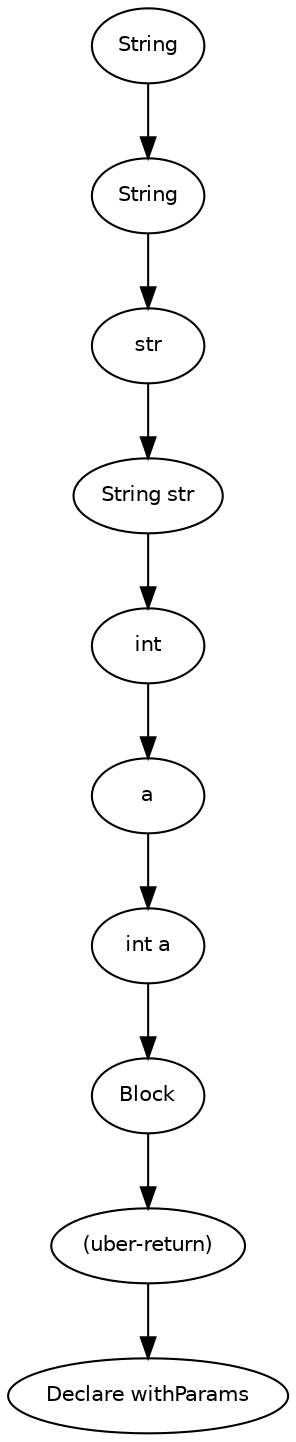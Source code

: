 digraph withParams {
  9 [
    label = a,
    fontname = Helvetica,
    fontsize = 10
  ];
  8 [
    label = int,
    fontname = Helvetica,
    fontsize = 10
  ];
  7 [
    label = "int a",
    fontname = Helvetica,
    fontsize = 10
  ];
  6 [
    label = str,
    fontname = Helvetica,
    fontsize = 10
  ];
  5 [
    label = String,
    fontname = Helvetica,
    fontsize = 10
  ];
  4 [
    label = String,
    fontname = Helvetica,
    fontsize = 10
  ];
  3 [
    label = "String str",
    fontname = Helvetica,
    fontsize = 10
  ];
  2 [
    label = "(uber-return)",
    fontname = Helvetica,
    fontsize = 10
  ];
  10 [
    label = Block,
    fontname = Helvetica,
    fontsize = 10
  ];
  0 [
    label = "Declare withParams",
    fontname = Helvetica,
    fontsize = 10
  ];
  9 -> 7 [
    label = ""
  ];
  6 -> 3 [
    label = ""
  ];
  10 -> 2 [
    label = ""
  ];
  8 -> 9 [
    label = ""
  ];
  4 -> 6 [
    label = ""
  ];
  7 -> 10 [
    label = ""
  ];
  3 -> 8 [
    label = ""
  ];
  5 -> 4 [
    label = ""
  ];
  2 -> 0 [
    label = ""
  ];
}
